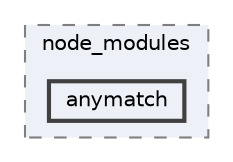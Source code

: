 digraph "pkiclassroomrescheduler/src/main/frontend/node_modules/anymatch"
{
 // LATEX_PDF_SIZE
  bgcolor="transparent";
  edge [fontname=Helvetica,fontsize=10,labelfontname=Helvetica,labelfontsize=10];
  node [fontname=Helvetica,fontsize=10,shape=box,height=0.2,width=0.4];
  compound=true
  subgraph clusterdir_72953eda66ccb3a2722c28e1c3e6c23b {
    graph [ bgcolor="#edf0f7", pencolor="grey50", label="node_modules", fontname=Helvetica,fontsize=10 style="filled,dashed", URL="dir_72953eda66ccb3a2722c28e1c3e6c23b.html",tooltip=""]
  dir_6a6b12d5dcbb254c03f5b09d66a259d2 [label="anymatch", fillcolor="#edf0f7", color="grey25", style="filled,bold", URL="dir_6a6b12d5dcbb254c03f5b09d66a259d2.html",tooltip=""];
  }
}
